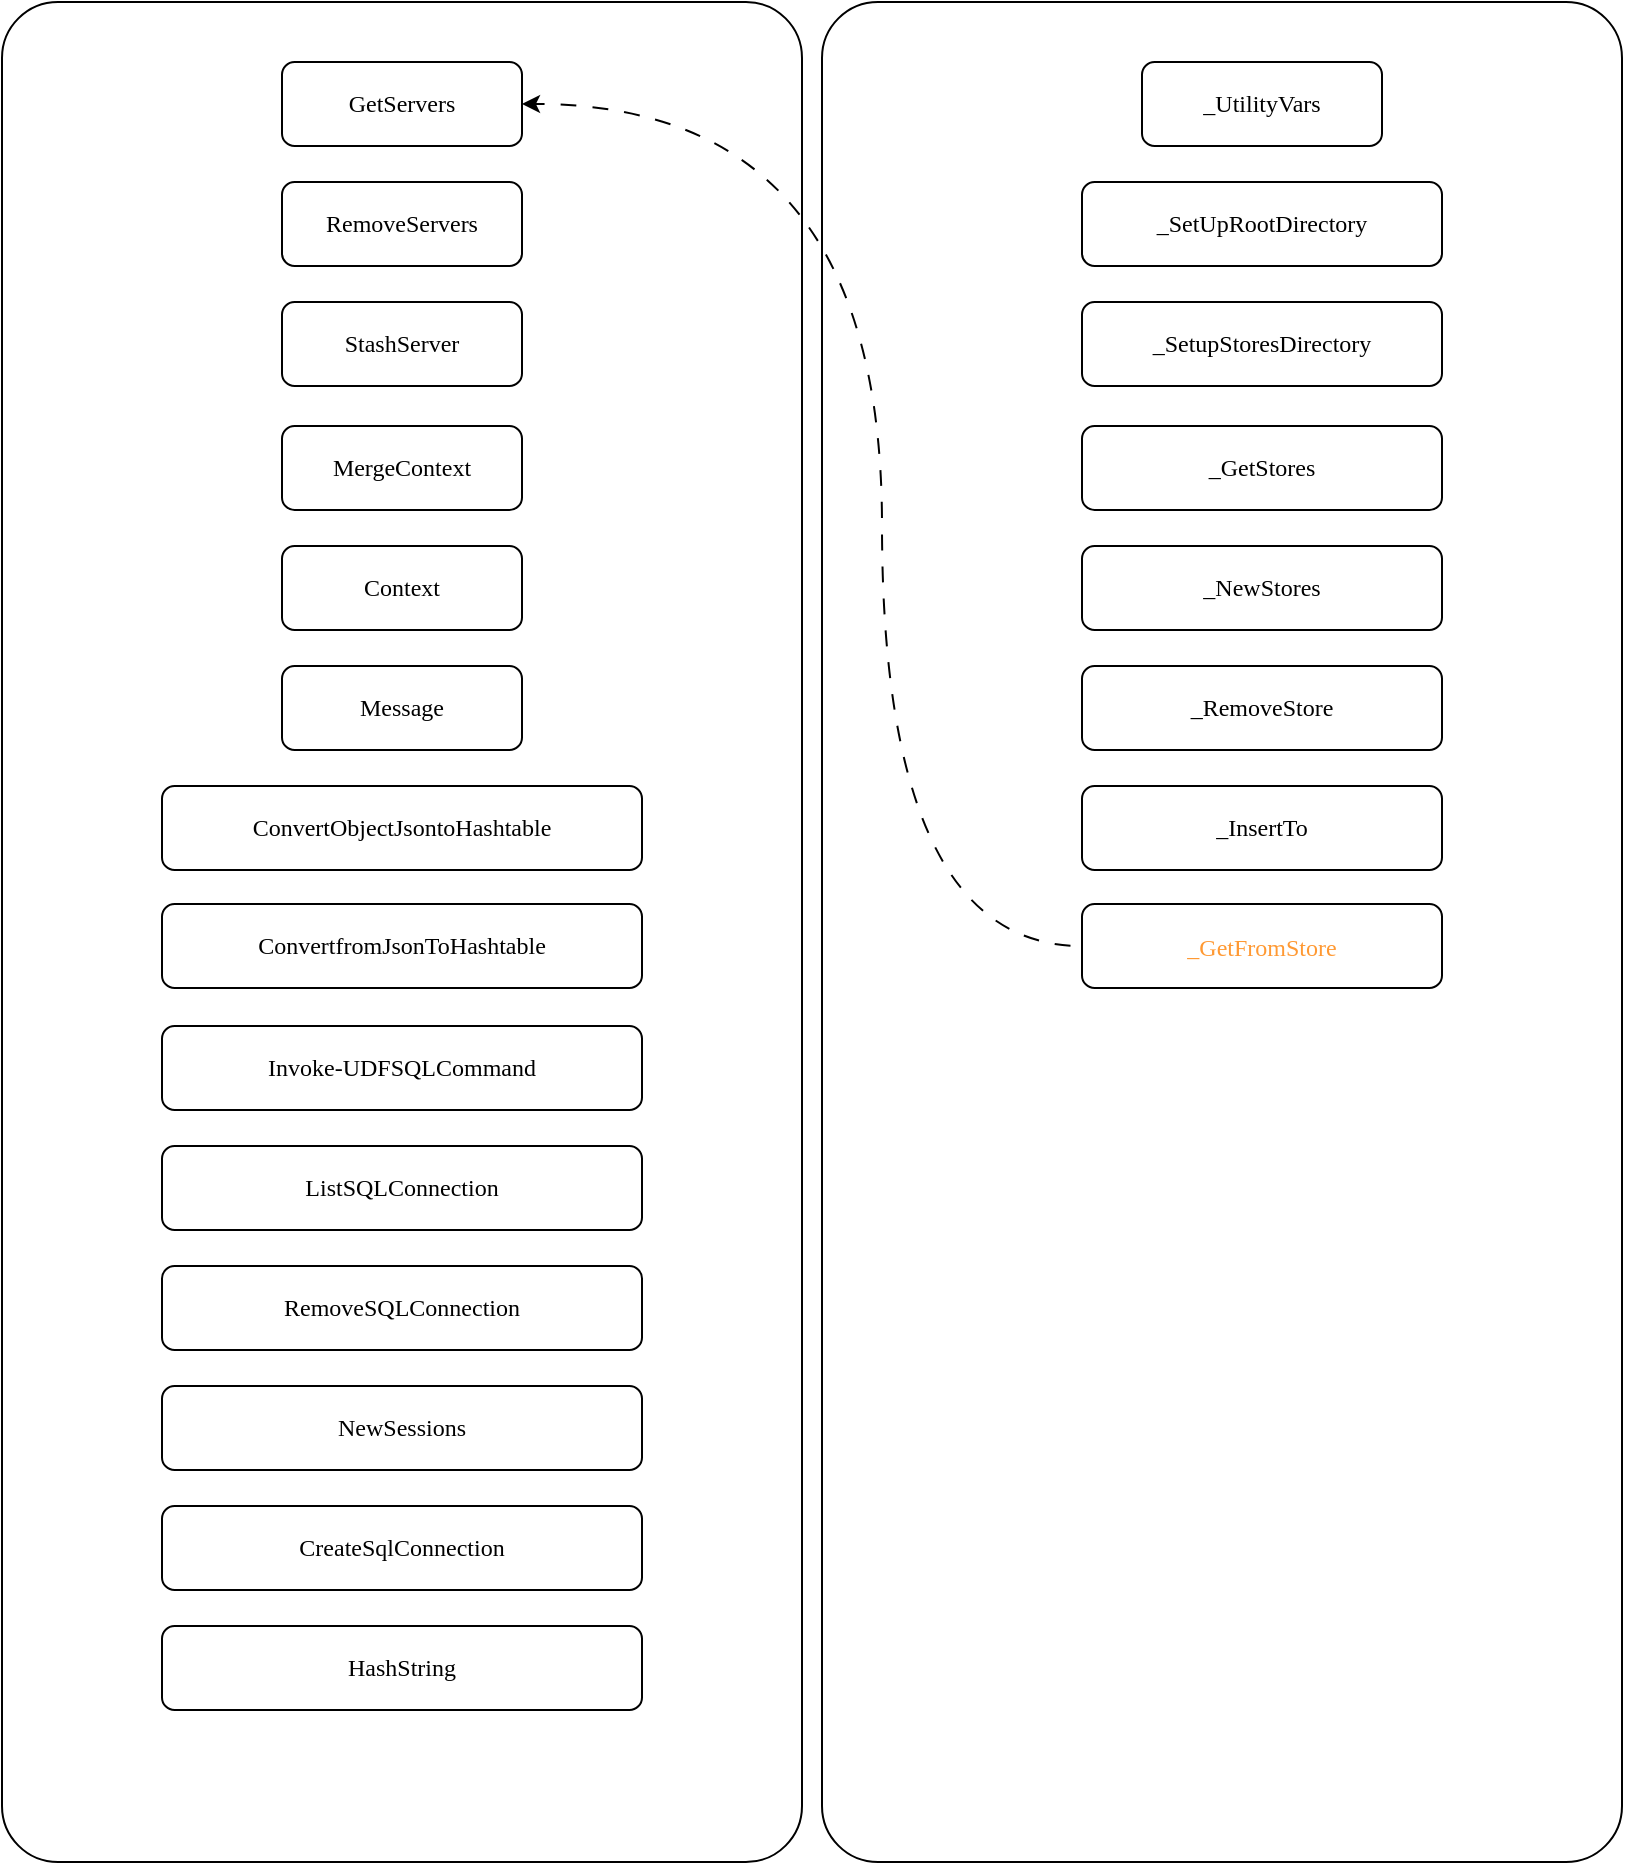 <mxfile>
    <diagram id="kvmz1Ur_uh24PGfBIvwB" name="Page-1">
        <mxGraphModel dx="2263" dy="1265" grid="1" gridSize="10" guides="1" tooltips="1" connect="1" arrows="1" fold="1" page="0" pageScale="1" pageWidth="850" pageHeight="1100" math="0" shadow="0">
            <root>
                <mxCell id="0"/>
                <mxCell id="35" value="categories" parent="0"/>
                <mxCell id="44" value="" style="rounded=1;whiteSpace=wrap;html=1;arcSize=7;" vertex="1" parent="35">
                    <mxGeometry x="-70" y="30" width="400" height="930" as="geometry"/>
                </mxCell>
                <mxCell id="45" value="" style="rounded=1;whiteSpace=wrap;html=1;arcSize=7;" vertex="1" parent="35">
                    <mxGeometry x="-480" y="30" width="400" height="930" as="geometry"/>
                </mxCell>
                <mxCell id="1" value="functions" parent="0"/>
                <mxCell id="47" style="edgeStyle=orthogonalEdgeStyle;html=1;entryX=0;entryY=0.5;entryDx=0;entryDy=0;curved=1;endArrow=none;endFill=0;startArrow=classic;startFill=1;rounded=0;dashed=1;dashPattern=8 8;flowAnimation=1;flowAnimationDirection=reverse;" edge="1" parent="1" source="19" target="43">
                    <mxGeometry relative="1" as="geometry">
                        <Array as="points">
                            <mxPoint x="-40" y="81"/>
                            <mxPoint x="-40" y="502"/>
                        </Array>
                    </mxGeometry>
                </mxCell>
                <mxCell id="19" value="&lt;div style=&quot;font-family: &amp;quot;FiraCode Nerd Font&amp;quot;, Menlo, Monaco, &amp;quot;Courier New&amp;quot;, monospace; line-height: 18px; white-space: pre;&quot;&gt;&lt;span style=&quot;font-family: &amp;quot;FiraCode Nerd Font&amp;quot;;&quot;&gt;&lt;font style=&quot;color: light-dark(rgb(0, 0, 0), rgb(255, 153, 51));&quot;&gt;GetServers&lt;/font&gt;&lt;/span&gt;&lt;/div&gt;" style="rounded=1;whiteSpace=wrap;html=1;" parent="1" vertex="1">
                    <mxGeometry x="-340" y="60" width="120" height="42" as="geometry"/>
                </mxCell>
                <mxCell id="21" value="&lt;div style=&quot;font-family: &amp;quot;FiraCode Nerd Font&amp;quot;, Menlo, Monaco, &amp;quot;Courier New&amp;quot;, monospace; line-height: 18px; white-space: pre;&quot;&gt;&lt;span style=&quot;font-family: &amp;quot;FiraCode Nerd Font&amp;quot;;&quot;&gt;&lt;font style=&quot;color: light-dark(rgb(0, 0, 0), rgb(255, 153, 51));&quot;&gt;RemoveServers&lt;/font&gt;&lt;/span&gt;&lt;/div&gt;" style="rounded=1;whiteSpace=wrap;html=1;" parent="1" vertex="1">
                    <mxGeometry x="-340" y="120" width="120" height="42" as="geometry"/>
                </mxCell>
                <mxCell id="22" value="&lt;div style=&quot;font-family: &amp;quot;FiraCode Nerd Font&amp;quot;, Menlo, Monaco, &amp;quot;Courier New&amp;quot;, monospace; line-height: 18px; white-space: pre;&quot;&gt;&lt;span style=&quot;font-family: &amp;quot;FiraCode Nerd Font&amp;quot;;&quot;&gt;&lt;font style=&quot;color: light-dark(rgb(0, 0, 0), rgb(255, 153, 51));&quot;&gt;StashServer&lt;/font&gt;&lt;/span&gt;&lt;/div&gt;" style="rounded=1;whiteSpace=wrap;html=1;" parent="1" vertex="1">
                    <mxGeometry x="-340" y="180" width="120" height="42" as="geometry"/>
                </mxCell>
                <mxCell id="23" value="&lt;div style=&quot;font-family: &amp;quot;FiraCode Nerd Font&amp;quot;, Menlo, Monaco, &amp;quot;Courier New&amp;quot;, monospace; line-height: 18px; white-space: pre;&quot;&gt;&lt;span style=&quot;font-family: &amp;quot;FiraCode Nerd Font&amp;quot;;&quot;&gt;&lt;font style=&quot;color: light-dark(rgb(0, 0, 0), rgb(255, 153, 51));&quot;&gt;MergeContext&lt;/font&gt;&lt;/span&gt;&lt;/div&gt;" style="rounded=1;whiteSpace=wrap;html=1;" parent="1" vertex="1">
                    <mxGeometry x="-340" y="242" width="120" height="42" as="geometry"/>
                </mxCell>
                <mxCell id="24" value="&lt;div style=&quot;font-family: &amp;quot;FiraCode Nerd Font&amp;quot;, Menlo, Monaco, &amp;quot;Courier New&amp;quot;, monospace; line-height: 18px; white-space: pre;&quot;&gt;&lt;span style=&quot;font-family: &amp;quot;FiraCode Nerd Font&amp;quot;;&quot;&gt;&lt;font style=&quot;color: light-dark(rgb(0, 0, 0), rgb(255, 153, 51));&quot;&gt;Context&lt;/font&gt;&lt;/span&gt;&lt;/div&gt;" style="rounded=1;whiteSpace=wrap;html=1;" parent="1" vertex="1">
                    <mxGeometry x="-340" y="302" width="120" height="42" as="geometry"/>
                </mxCell>
                <mxCell id="25" value="&lt;div style=&quot;font-family: &amp;quot;FiraCode Nerd Font&amp;quot;, Menlo, Monaco, &amp;quot;Courier New&amp;quot;, monospace; line-height: 18px; white-space: pre;&quot;&gt;&lt;span style=&quot;font-family: &amp;quot;FiraCode Nerd Font&amp;quot;;&quot;&gt;&lt;font style=&quot;color: light-dark(rgb(0, 0, 0), rgb(255, 153, 51));&quot;&gt;Message&lt;/font&gt;&lt;/span&gt;&lt;/div&gt;" style="rounded=1;whiteSpace=wrap;html=1;" parent="1" vertex="1">
                    <mxGeometry x="-340" y="362" width="120" height="42" as="geometry"/>
                </mxCell>
                <mxCell id="26" value="&lt;div style=&quot;font-family: &amp;quot;FiraCode Nerd Font&amp;quot;, Menlo, Monaco, &amp;quot;Courier New&amp;quot;, monospace; line-height: 18px; white-space: pre;&quot;&gt;&lt;span style=&quot;font-family: &amp;quot;FiraCode Nerd Font&amp;quot;;&quot;&gt;&lt;font style=&quot;color: light-dark(rgb(0, 0, 0), rgb(255, 153, 51));&quot;&gt;ConvertObjectJsontoHashtable&lt;/font&gt;&lt;/span&gt;&lt;/div&gt;" style="rounded=1;whiteSpace=wrap;html=1;" parent="1" vertex="1">
                    <mxGeometry x="-400" y="422" width="240" height="42" as="geometry"/>
                </mxCell>
                <mxCell id="27" value="&lt;div style=&quot;font-family: &amp;quot;FiraCode Nerd Font&amp;quot;, Menlo, Monaco, &amp;quot;Courier New&amp;quot;, monospace; line-height: 18px; white-space: pre;&quot;&gt;&lt;span style=&quot;font-family: &amp;quot;FiraCode Nerd Font&amp;quot;;&quot;&gt;&lt;font style=&quot;color: light-dark(rgb(0, 0, 0), rgb(255, 153, 51));&quot;&gt;ConvertfromJsonToHashtable&lt;/font&gt;&lt;/span&gt;&lt;/div&gt;" style="rounded=1;whiteSpace=wrap;html=1;" parent="1" vertex="1">
                    <mxGeometry x="-400" y="481" width="240" height="42" as="geometry"/>
                </mxCell>
                <mxCell id="28" value="&lt;div style=&quot;font-family: &amp;quot;FiraCode Nerd Font&amp;quot;, Menlo, Monaco, &amp;quot;Courier New&amp;quot;, monospace; line-height: 18px; white-space: pre;&quot;&gt;&lt;span style=&quot;font-family: &amp;quot;FiraCode Nerd Font&amp;quot;;&quot;&gt;&lt;font style=&quot;color: light-dark(rgb(0, 0, 0), rgb(255, 153, 51));&quot;&gt;Invoke-UDFSQLCommand&lt;/font&gt;&lt;/span&gt;&lt;/div&gt;" style="rounded=1;whiteSpace=wrap;html=1;" parent="1" vertex="1">
                    <mxGeometry x="-400" y="542" width="240" height="42" as="geometry"/>
                </mxCell>
                <mxCell id="29" value="&lt;div style=&quot;font-family: &amp;quot;FiraCode Nerd Font&amp;quot;, Menlo, Monaco, &amp;quot;Courier New&amp;quot;, monospace; line-height: 18px; white-space: pre;&quot;&gt;&lt;span style=&quot;font-family: &amp;quot;FiraCode Nerd Font&amp;quot;;&quot;&gt;&lt;font style=&quot;color: light-dark(rgb(0, 0, 0), rgb(255, 153, 51));&quot;&gt;ListSQLConnection&lt;/font&gt;&lt;/span&gt;&lt;/div&gt;" style="rounded=1;whiteSpace=wrap;html=1;" parent="1" vertex="1">
                    <mxGeometry x="-400" y="602" width="240" height="42" as="geometry"/>
                </mxCell>
                <mxCell id="30" value="&lt;div style=&quot;font-family: &amp;quot;FiraCode Nerd Font&amp;quot;, Menlo, Monaco, &amp;quot;Courier New&amp;quot;, monospace; line-height: 18px; white-space: pre;&quot;&gt;&lt;span style=&quot;font-family: &amp;quot;FiraCode Nerd Font&amp;quot;;&quot;&gt;&lt;font style=&quot;color: light-dark(rgb(0, 0, 0), rgb(255, 153, 51));&quot;&gt;RemoveSQLConnection&lt;/font&gt;&lt;/span&gt;&lt;/div&gt;" style="rounded=1;whiteSpace=wrap;html=1;" parent="1" vertex="1">
                    <mxGeometry x="-400" y="662" width="240" height="42" as="geometry"/>
                </mxCell>
                <mxCell id="31" value="&lt;div style=&quot;font-family: &amp;quot;FiraCode Nerd Font&amp;quot;, Menlo, Monaco, &amp;quot;Courier New&amp;quot;, monospace; line-height: 18px; white-space: pre;&quot;&gt;&lt;span style=&quot;font-family: &amp;quot;FiraCode Nerd Font&amp;quot;;&quot;&gt;&lt;font style=&quot;color: light-dark(rgb(0, 0, 0), rgb(255, 153, 51));&quot;&gt;NewSessions&lt;/font&gt;&lt;/span&gt;&lt;/div&gt;" style="rounded=1;whiteSpace=wrap;html=1;" parent="1" vertex="1">
                    <mxGeometry x="-400" y="722" width="240" height="42" as="geometry"/>
                </mxCell>
                <mxCell id="32" value="&lt;div style=&quot;font-family: &amp;quot;FiraCode Nerd Font&amp;quot;, Menlo, Monaco, &amp;quot;Courier New&amp;quot;, monospace; line-height: 18px; white-space: pre;&quot;&gt;&lt;span style=&quot;font-family: &amp;quot;FiraCode Nerd Font&amp;quot;;&quot;&gt;&lt;font style=&quot;color: light-dark(rgb(0, 0, 0), rgb(255, 153, 51));&quot;&gt;CreateSqlConnection&lt;/font&gt;&lt;/span&gt;&lt;/div&gt;" style="rounded=1;whiteSpace=wrap;html=1;" parent="1" vertex="1">
                    <mxGeometry x="-400" y="782" width="240" height="42" as="geometry"/>
                </mxCell>
                <mxCell id="33" value="&lt;div style=&quot;font-family: &amp;quot;FiraCode Nerd Font&amp;quot;, Menlo, Monaco, &amp;quot;Courier New&amp;quot;, monospace; line-height: 18px; white-space: pre;&quot;&gt;&lt;span style=&quot;font-family: &amp;quot;FiraCode Nerd Font&amp;quot;;&quot;&gt;&lt;font style=&quot;color: light-dark(rgb(0, 0, 0), rgb(255, 153, 51));&quot;&gt;HashString&lt;/font&gt;&lt;/span&gt;&lt;/div&gt;" style="rounded=1;whiteSpace=wrap;html=1;" parent="1" vertex="1">
                    <mxGeometry x="-400" y="842" width="240" height="42" as="geometry"/>
                </mxCell>
                <mxCell id="36" value="&lt;div style=&quot;font-family: &amp;quot;FiraCode Nerd Font&amp;quot;, Menlo, Monaco, &amp;quot;Courier New&amp;quot;, monospace; line-height: 18px; white-space: pre;&quot;&gt;&lt;span style=&quot;font-family: &amp;quot;FiraCode Nerd Font&amp;quot;;&quot;&gt;&lt;font style=&quot;color: light-dark(rgb(0, 0, 0), rgb(255, 209, 115));&quot;&gt;_UtilityVars&lt;/font&gt;&lt;/span&gt;&lt;/div&gt;" style="rounded=1;whiteSpace=wrap;html=1;" vertex="1" parent="1">
                    <mxGeometry x="90" y="60" width="120" height="42" as="geometry"/>
                </mxCell>
                <mxCell id="37" value="&lt;div style=&quot;font-family: &amp;quot;FiraCode Nerd Font&amp;quot;, Menlo, Monaco, &amp;quot;Courier New&amp;quot;, monospace; line-height: 18px; white-space: pre;&quot;&gt;&lt;span style=&quot;font-family: &amp;quot;FiraCode Nerd Font&amp;quot;;&quot;&gt;&lt;font style=&quot;color: light-dark(rgb(0, 0, 0), rgb(255, 209, 115));&quot;&gt;_SetUpRootDirectory&lt;/font&gt;&lt;/span&gt;&lt;/div&gt;" style="rounded=1;whiteSpace=wrap;html=1;" vertex="1" parent="1">
                    <mxGeometry x="60" y="120" width="180" height="42" as="geometry"/>
                </mxCell>
                <mxCell id="38" value="&lt;div style=&quot;font-family: &amp;quot;FiraCode Nerd Font&amp;quot;, Menlo, Monaco, &amp;quot;Courier New&amp;quot;, monospace; line-height: 18px; white-space: pre;&quot;&gt;&lt;span style=&quot;font-family: &amp;quot;FiraCode Nerd Font&amp;quot;;&quot;&gt;&lt;font style=&quot;color: light-dark(rgb(0, 0, 0), rgb(255, 209, 115));&quot;&gt;_SetupStoresDirectory&lt;/font&gt;&lt;/span&gt;&lt;/div&gt;" style="rounded=1;whiteSpace=wrap;html=1;" vertex="1" parent="1">
                    <mxGeometry x="60" y="180" width="180" height="42" as="geometry"/>
                </mxCell>
                <mxCell id="39" value="&lt;div style=&quot;font-family: &amp;quot;FiraCode Nerd Font&amp;quot;, Menlo, Monaco, &amp;quot;Courier New&amp;quot;, monospace; line-height: 18px; white-space: pre;&quot;&gt;&lt;span style=&quot;font-family: &amp;quot;FiraCode Nerd Font&amp;quot;;&quot;&gt;&lt;font style=&quot;color: light-dark(rgb(0, 0, 0), rgb(255, 209, 115));&quot;&gt;_GetStores&lt;/font&gt;&lt;/span&gt;&lt;/div&gt;" style="rounded=1;whiteSpace=wrap;html=1;" vertex="1" parent="1">
                    <mxGeometry x="60" y="242" width="180" height="42" as="geometry"/>
                </mxCell>
                <mxCell id="40" value="&lt;div style=&quot;font-family: &amp;quot;FiraCode Nerd Font&amp;quot;, Menlo, Monaco, &amp;quot;Courier New&amp;quot;, monospace; line-height: 18px; white-space: pre;&quot;&gt;&lt;span style=&quot;font-family: &amp;quot;FiraCode Nerd Font&amp;quot;;&quot;&gt;&lt;font style=&quot;color: light-dark(rgb(0, 0, 0), rgb(255, 209, 115));&quot;&gt;_NewStores&lt;/font&gt;&lt;/span&gt;&lt;/div&gt;" style="rounded=1;whiteSpace=wrap;html=1;" vertex="1" parent="1">
                    <mxGeometry x="60" y="302" width="180" height="42" as="geometry"/>
                </mxCell>
                <mxCell id="41" value="&lt;div style=&quot;font-family: &amp;quot;FiraCode Nerd Font&amp;quot;, Menlo, Monaco, &amp;quot;Courier New&amp;quot;, monospace; line-height: 18px; white-space: pre;&quot;&gt;&lt;span style=&quot;font-family: &amp;quot;FiraCode Nerd Font&amp;quot;;&quot;&gt;&lt;font style=&quot;color: light-dark(rgb(0, 0, 0), rgb(255, 209, 115));&quot;&gt;_RemoveStore&lt;/font&gt;&lt;/span&gt;&lt;/div&gt;" style="rounded=1;whiteSpace=wrap;html=1;" vertex="1" parent="1">
                    <mxGeometry x="60" y="362" width="180" height="42" as="geometry"/>
                </mxCell>
                <mxCell id="42" value="&lt;div style=&quot;font-family: &amp;quot;FiraCode Nerd Font&amp;quot;, Menlo, Monaco, &amp;quot;Courier New&amp;quot;, monospace; line-height: 18px; white-space: pre;&quot;&gt;&lt;span style=&quot;font-family: &amp;quot;FiraCode Nerd Font&amp;quot;;&quot;&gt;&lt;font style=&quot;color: light-dark(rgb(0, 0, 0), rgb(255, 209, 115));&quot;&gt;_InsertTo&lt;/font&gt;&lt;/span&gt;&lt;/div&gt;" style="rounded=1;whiteSpace=wrap;html=1;" vertex="1" parent="1">
                    <mxGeometry x="60" y="422" width="180" height="42" as="geometry"/>
                </mxCell>
                <mxCell id="43" value="&lt;div style=&quot;line-height: 18px; white-space: pre;&quot;&gt;&lt;span style=&quot;font-family: &amp;quot;FiraCode Nerd Font&amp;quot;;&quot;&gt;&lt;font style=&quot;color: light-dark(rgb(255, 153, 51), rgb(255, 209, 115));&quot;&gt;_GetFromStore&lt;/font&gt;&lt;/span&gt;&lt;/div&gt;" style="rounded=1;whiteSpace=wrap;html=1;" vertex="1" parent="1">
                    <mxGeometry x="60" y="481" width="180" height="42" as="geometry"/>
                </mxCell>
            </root>
        </mxGraphModel>
    </diagram>
</mxfile>